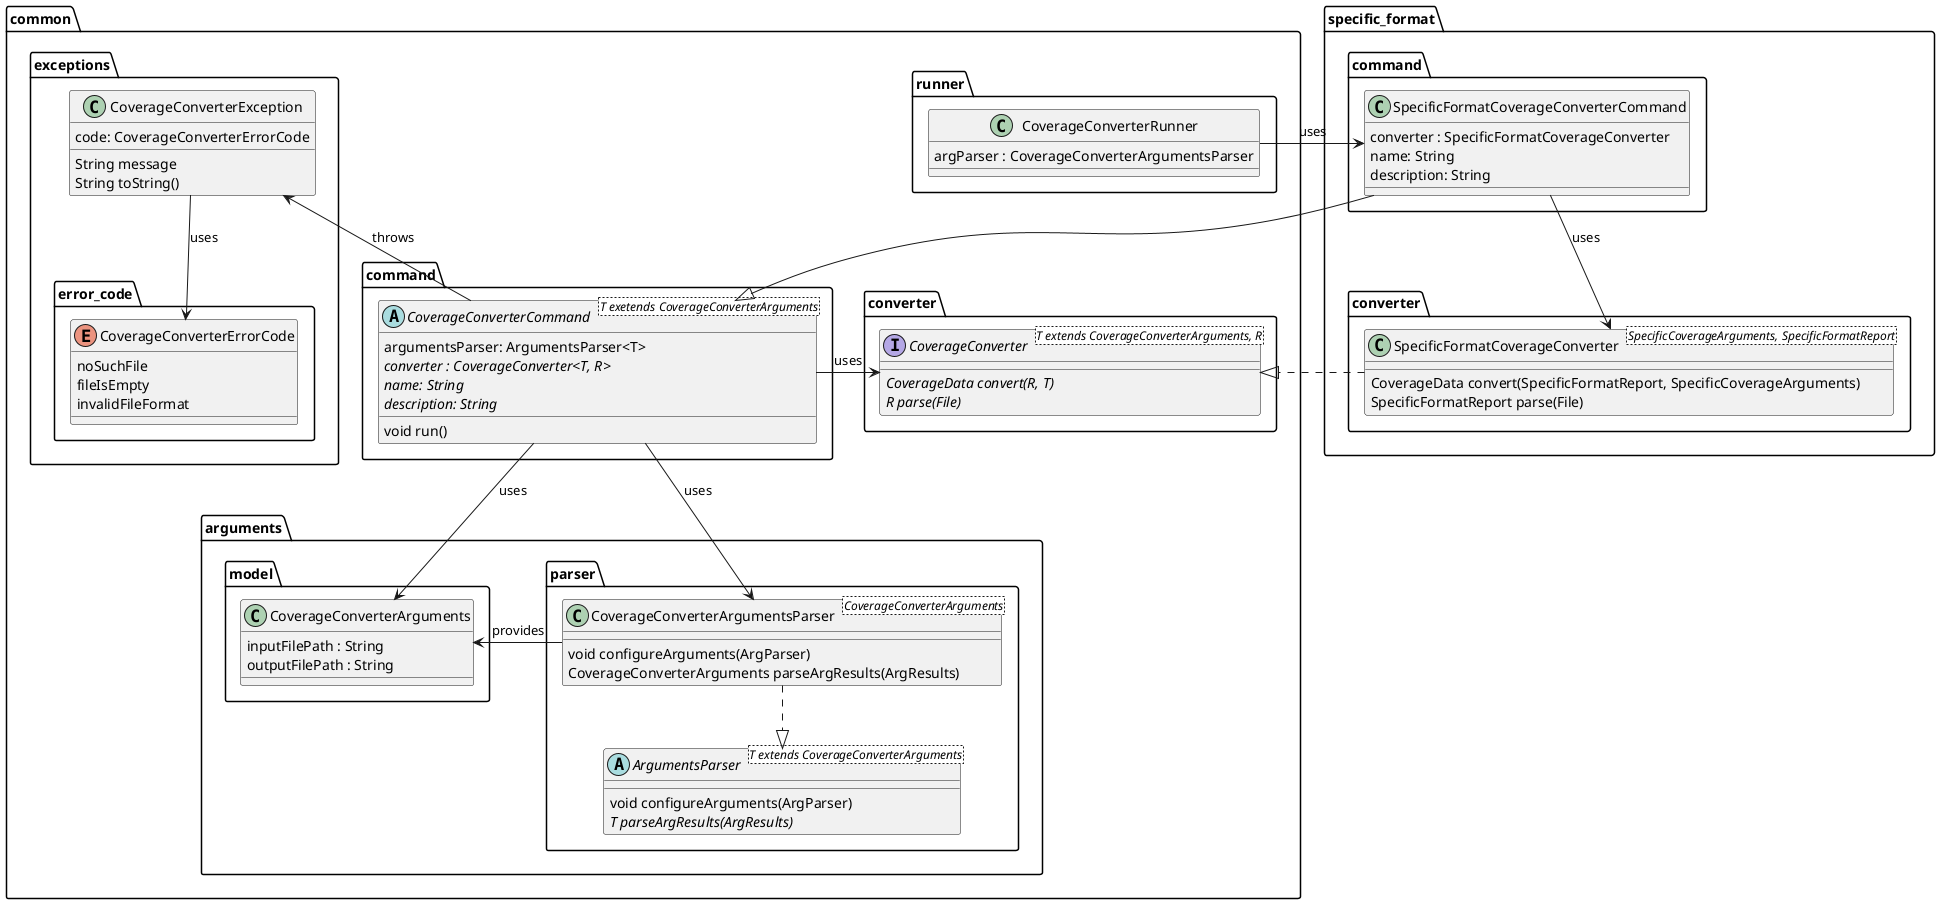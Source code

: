 @startuml coverage_class_diagram

package common {
    package arguments {
        package model {
            class CoverageConverterArguments {
                inputFilePath : String
                outputFilePath : String
            }
        }

        package parser {
            class CoverageConverterArgumentsParser<CoverageConverterArguments> {
                void configureArguments(ArgParser)
                CoverageConverterArguments parseArgResults(ArgResults)
            }
            
            abstract ArgumentsParser<T extends CoverageConverterArguments> {
                void configureArguments(ArgParser)
                {abstract} T parseArgResults(ArgResults)
            }
        }
    }


    package command {
        abstract CoverageConverterCommand<T exetends CoverageConverterArguments> {
            argumentsParser: ArgumentsParser<T>
            {abstract} converter : CoverageConverter<T, R>
            {abstract} name: String
            {abstract} description: String
            void run()
        }
    }

    package converter {
        interface CoverageConverter<T extends CoverageConverterArguments, R> {
            {abstract} CoverageData convert(R, T)
            {abstract} R parse(File)
        }
    }


    package runner {
        class CoverageConverterRunner {
            argParser : CoverageConverterArgumentsParser
        }
    }

    package exceptions {
        class CoverageConverterException{
            code: CoverageConverterErrorCode
            {method} String message
            String toString()
        }


        package error_code {
            enum CoverageConverterErrorCode {
                noSuchFile
                fileIsEmpty
                invalidFileFormat
            }
        }
    }
}

package specific_format {
    package converter as specific_format.converter {
        class SpecificFormatCoverageConverter<SpecificCoverageArguments, SpecificFormatReport> {
            CoverageData convert(SpecificFormatReport, SpecificCoverageArguments)
            SpecificFormatReport parse(File)
        }
    }

    package command as specific_format.command {
        class SpecificFormatCoverageConverterCommand {
            converter : SpecificFormatCoverageConverter
            name: String
            description: String
        }
    }
}


CoverageConverterRunner -right-> SpecificFormatCoverageConverterCommand : uses

CoverageConverterArgumentsParser -left-> CoverageConverterArguments : provides
CoverageConverterArgumentsParser ..|> ArgumentsParser


SpecificFormatCoverageConverterCommand --> SpecificFormatCoverageConverter : uses
SpecificFormatCoverageConverterCommand --|> CoverageConverterCommand

SpecificFormatCoverageConverter .down.|> CoverageConverter

CoverageConverterCommand --> CoverageConverterArguments : uses
CoverageConverterCommand -left-> CoverageConverter : uses
CoverageConverterCommand -up-> CoverageConverterException : throws
CoverageConverterCommand --> CoverageConverterArgumentsParser : uses

CoverageConverterException --> CoverageConverterErrorCode : uses



@enduml
